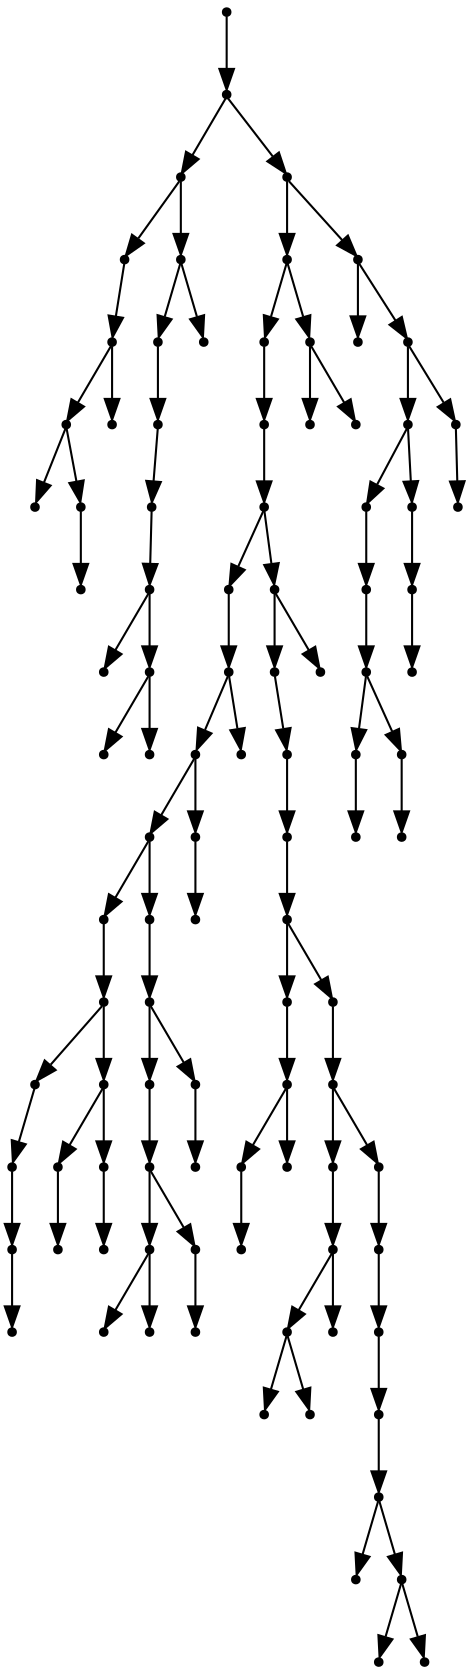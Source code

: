 digraph {
  100 [shape=point];
  99 [shape=point];
  17 [shape=point];
  6 [shape=point];
  5 [shape=point];
  3 [shape=point];
  0 [shape=point];
  2 [shape=point];
  1 [shape=point];
  4 [shape=point];
  16 [shape=point];
  14 [shape=point];
  13 [shape=point];
  12 [shape=point];
  11 [shape=point];
  7 [shape=point];
  10 [shape=point];
  8 [shape=point];
  9 [shape=point];
  15 [shape=point];
  98 [shape=point];
  81 [shape=point];
  77 [shape=point];
  76 [shape=point];
  75 [shape=point];
  46 [shape=point];
  45 [shape=point];
  43 [shape=point];
  40 [shape=point];
  28 [shape=point];
  27 [shape=point];
  21 [shape=point];
  20 [shape=point];
  19 [shape=point];
  18 [shape=point];
  26 [shape=point];
  23 [shape=point];
  22 [shape=point];
  25 [shape=point];
  24 [shape=point];
  39 [shape=point];
  38 [shape=point];
  35 [shape=point];
  34 [shape=point];
  31 [shape=point];
  29 [shape=point];
  30 [shape=point];
  33 [shape=point];
  32 [shape=point];
  37 [shape=point];
  36 [shape=point];
  42 [shape=point];
  41 [shape=point];
  44 [shape=point];
  74 [shape=point];
  72 [shape=point];
  71 [shape=point];
  70 [shape=point];
  69 [shape=point];
  51 [shape=point];
  50 [shape=point];
  48 [shape=point];
  47 [shape=point];
  49 [shape=point];
  68 [shape=point];
  67 [shape=point];
  57 [shape=point];
  56 [shape=point];
  54 [shape=point];
  52 [shape=point];
  53 [shape=point];
  55 [shape=point];
  66 [shape=point];
  65 [shape=point];
  64 [shape=point];
  63 [shape=point];
  62 [shape=point];
  58 [shape=point];
  61 [shape=point];
  59 [shape=point];
  60 [shape=point];
  73 [shape=point];
  80 [shape=point];
  78 [shape=point];
  79 [shape=point];
  97 [shape=point];
  82 [shape=point];
  96 [shape=point];
  93 [shape=point];
  89 [shape=point];
  88 [shape=point];
  87 [shape=point];
  84 [shape=point];
  83 [shape=point];
  86 [shape=point];
  85 [shape=point];
  92 [shape=point];
  91 [shape=point];
  90 [shape=point];
  95 [shape=point];
  94 [shape=point];
100 -> 99;
99 -> 17;
17 -> 6;
6 -> 5;
5 -> 3;
3 -> 0;
3 -> 2;
2 -> 1;
5 -> 4;
17 -> 16;
16 -> 14;
14 -> 13;
13 -> 12;
12 -> 11;
11 -> 7;
11 -> 10;
10 -> 8;
10 -> 9;
16 -> 15;
99 -> 98;
98 -> 81;
81 -> 77;
77 -> 76;
76 -> 75;
75 -> 46;
46 -> 45;
45 -> 43;
43 -> 40;
40 -> 28;
28 -> 27;
27 -> 21;
21 -> 20;
20 -> 19;
19 -> 18;
27 -> 26;
26 -> 23;
23 -> 22;
26 -> 25;
25 -> 24;
40 -> 39;
39 -> 38;
38 -> 35;
35 -> 34;
34 -> 31;
31 -> 29;
31 -> 30;
34 -> 33;
33 -> 32;
38 -> 37;
37 -> 36;
43 -> 42;
42 -> 41;
45 -> 44;
75 -> 74;
74 -> 72;
72 -> 71;
71 -> 70;
70 -> 69;
69 -> 51;
51 -> 50;
50 -> 48;
48 -> 47;
50 -> 49;
69 -> 68;
68 -> 67;
67 -> 57;
57 -> 56;
56 -> 54;
54 -> 52;
54 -> 53;
56 -> 55;
67 -> 66;
66 -> 65;
65 -> 64;
64 -> 63;
63 -> 62;
62 -> 58;
62 -> 61;
61 -> 59;
61 -> 60;
74 -> 73;
81 -> 80;
80 -> 78;
80 -> 79;
98 -> 97;
97 -> 82;
97 -> 96;
96 -> 93;
93 -> 89;
89 -> 88;
88 -> 87;
87 -> 84;
84 -> 83;
87 -> 86;
86 -> 85;
93 -> 92;
92 -> 91;
91 -> 90;
96 -> 95;
95 -> 94;
}

